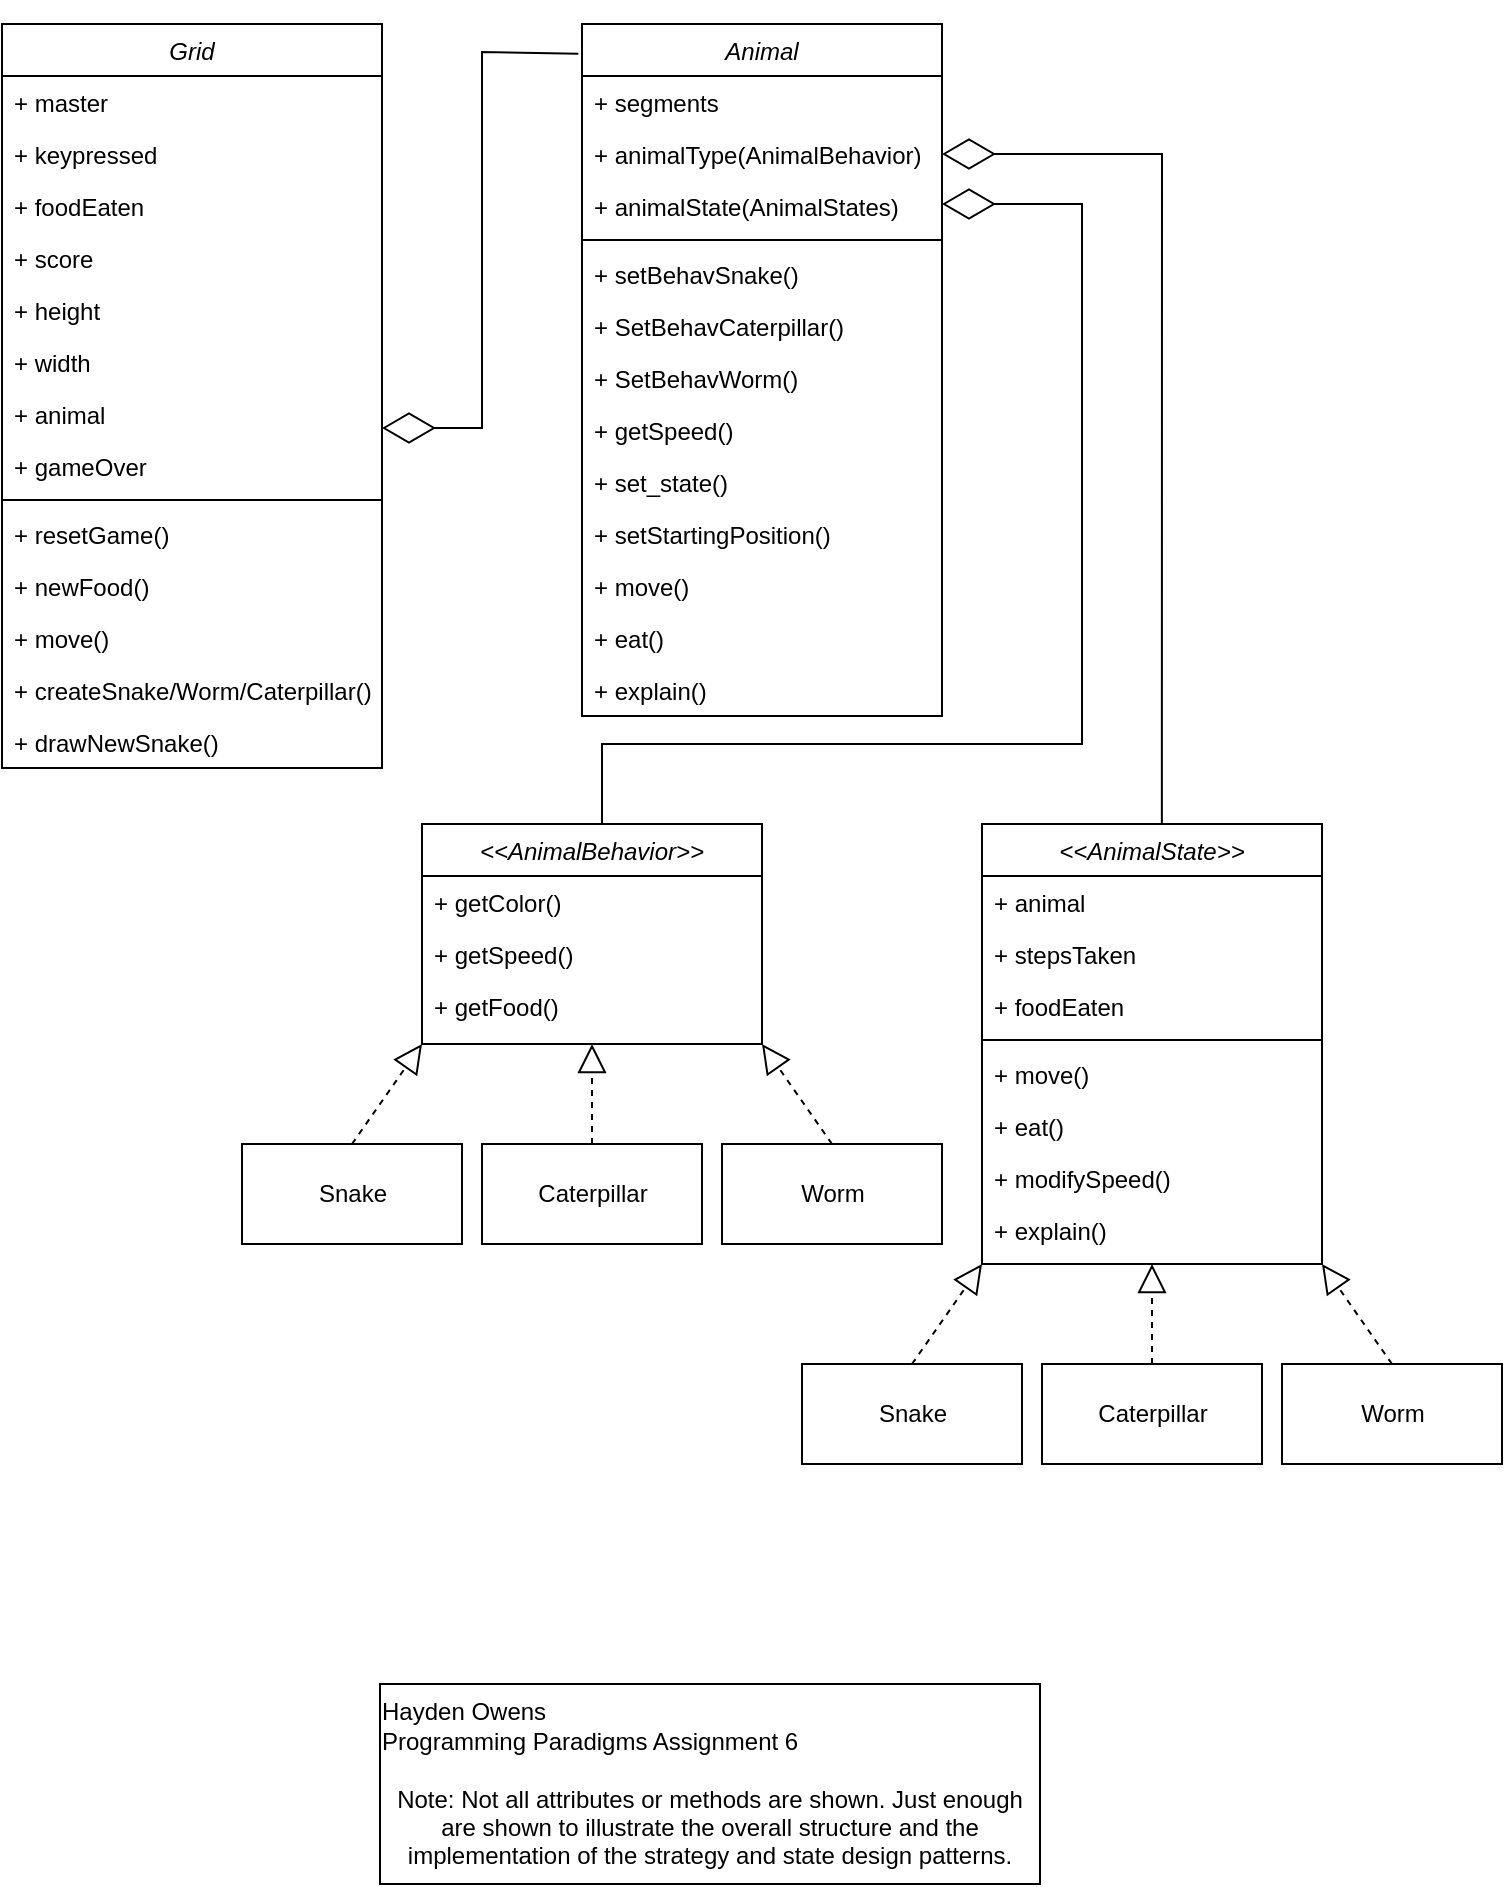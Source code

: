 <mxfile version="16.6.4" type="device"><diagram id="C5RBs43oDa-KdzZeNtuy" name="Page-1"><mxGraphModel dx="1550" dy="844" grid="1" gridSize="10" guides="1" tooltips="1" connect="1" arrows="1" fold="1" page="1" pageScale="1" pageWidth="827" pageHeight="1169" math="0" shadow="0"><root><mxCell id="WIyWlLk6GJQsqaUBKTNV-0"/><mxCell id="WIyWlLk6GJQsqaUBKTNV-1" parent="WIyWlLk6GJQsqaUBKTNV-0"/><mxCell id="zkfFHV4jXpPFQw0GAbJ--0" value="Grid" style="swimlane;fontStyle=2;align=center;verticalAlign=top;childLayout=stackLayout;horizontal=1;startSize=26;horizontalStack=0;resizeParent=1;resizeLast=0;collapsible=1;marginBottom=0;rounded=0;shadow=0;strokeWidth=1;" parent="WIyWlLk6GJQsqaUBKTNV-1" vertex="1"><mxGeometry x="60" y="100" width="190" height="372" as="geometry"><mxRectangle x="230" y="140" width="160" height="26" as="alternateBounds"/></mxGeometry></mxCell><mxCell id="zkfFHV4jXpPFQw0GAbJ--1" value="+ master" style="text;align=left;verticalAlign=top;spacingLeft=4;spacingRight=4;overflow=hidden;rotatable=0;points=[[0,0.5],[1,0.5]];portConstraint=eastwest;" parent="zkfFHV4jXpPFQw0GAbJ--0" vertex="1"><mxGeometry y="26" width="190" height="26" as="geometry"/></mxCell><mxCell id="zkfFHV4jXpPFQw0GAbJ--2" value="+ keypressed" style="text;align=left;verticalAlign=top;spacingLeft=4;spacingRight=4;overflow=hidden;rotatable=0;points=[[0,0.5],[1,0.5]];portConstraint=eastwest;rounded=0;shadow=0;html=0;" parent="zkfFHV4jXpPFQw0GAbJ--0" vertex="1"><mxGeometry y="52" width="190" height="26" as="geometry"/></mxCell><mxCell id="zkfFHV4jXpPFQw0GAbJ--3" value="+ foodEaten" style="text;align=left;verticalAlign=top;spacingLeft=4;spacingRight=4;overflow=hidden;rotatable=0;points=[[0,0.5],[1,0.5]];portConstraint=eastwest;rounded=0;shadow=0;html=0;" parent="zkfFHV4jXpPFQw0GAbJ--0" vertex="1"><mxGeometry y="78" width="190" height="26" as="geometry"/></mxCell><mxCell id="dUR4CV1fEnoXdY1DRjvt-1" value="+ score" style="text;align=left;verticalAlign=top;spacingLeft=4;spacingRight=4;overflow=hidden;rotatable=0;points=[[0,0.5],[1,0.5]];portConstraint=eastwest;rounded=0;shadow=0;html=0;" vertex="1" parent="zkfFHV4jXpPFQw0GAbJ--0"><mxGeometry y="104" width="190" height="26" as="geometry"/></mxCell><mxCell id="dUR4CV1fEnoXdY1DRjvt-2" value="+ height" style="text;align=left;verticalAlign=top;spacingLeft=4;spacingRight=4;overflow=hidden;rotatable=0;points=[[0,0.5],[1,0.5]];portConstraint=eastwest;rounded=0;shadow=0;html=0;" vertex="1" parent="zkfFHV4jXpPFQw0GAbJ--0"><mxGeometry y="130" width="190" height="26" as="geometry"/></mxCell><mxCell id="dUR4CV1fEnoXdY1DRjvt-4" value="+ width" style="text;align=left;verticalAlign=top;spacingLeft=4;spacingRight=4;overflow=hidden;rotatable=0;points=[[0,0.5],[1,0.5]];portConstraint=eastwest;rounded=0;shadow=0;html=0;" vertex="1" parent="zkfFHV4jXpPFQw0GAbJ--0"><mxGeometry y="156" width="190" height="26" as="geometry"/></mxCell><mxCell id="dUR4CV1fEnoXdY1DRjvt-3" value="+ animal" style="text;align=left;verticalAlign=top;spacingLeft=4;spacingRight=4;overflow=hidden;rotatable=0;points=[[0,0.5],[1,0.5]];portConstraint=eastwest;rounded=0;shadow=0;html=0;" vertex="1" parent="zkfFHV4jXpPFQw0GAbJ--0"><mxGeometry y="182" width="190" height="26" as="geometry"/></mxCell><mxCell id="dUR4CV1fEnoXdY1DRjvt-5" value="+ gameOver" style="text;align=left;verticalAlign=top;spacingLeft=4;spacingRight=4;overflow=hidden;rotatable=0;points=[[0,0.5],[1,0.5]];portConstraint=eastwest;rounded=0;shadow=0;html=0;" vertex="1" parent="zkfFHV4jXpPFQw0GAbJ--0"><mxGeometry y="208" width="190" height="26" as="geometry"/></mxCell><mxCell id="zkfFHV4jXpPFQw0GAbJ--4" value="" style="line;html=1;strokeWidth=1;align=left;verticalAlign=middle;spacingTop=-1;spacingLeft=3;spacingRight=3;rotatable=0;labelPosition=right;points=[];portConstraint=eastwest;" parent="zkfFHV4jXpPFQw0GAbJ--0" vertex="1"><mxGeometry y="234" width="190" height="8" as="geometry"/></mxCell><mxCell id="dUR4CV1fEnoXdY1DRjvt-9" value="+ resetGame()" style="text;align=left;verticalAlign=top;spacingLeft=4;spacingRight=4;overflow=hidden;rotatable=0;points=[[0,0.5],[1,0.5]];portConstraint=eastwest;" vertex="1" parent="zkfFHV4jXpPFQw0GAbJ--0"><mxGeometry y="242" width="190" height="26" as="geometry"/></mxCell><mxCell id="dUR4CV1fEnoXdY1DRjvt-8" value="+ newFood()" style="text;align=left;verticalAlign=top;spacingLeft=4;spacingRight=4;overflow=hidden;rotatable=0;points=[[0,0.5],[1,0.5]];portConstraint=eastwest;" vertex="1" parent="zkfFHV4jXpPFQw0GAbJ--0"><mxGeometry y="268" width="190" height="26" as="geometry"/></mxCell><mxCell id="dUR4CV1fEnoXdY1DRjvt-6" value="+ move()" style="text;align=left;verticalAlign=top;spacingLeft=4;spacingRight=4;overflow=hidden;rotatable=0;points=[[0,0.5],[1,0.5]];portConstraint=eastwest;" vertex="1" parent="zkfFHV4jXpPFQw0GAbJ--0"><mxGeometry y="294" width="190" height="26" as="geometry"/></mxCell><mxCell id="dUR4CV1fEnoXdY1DRjvt-7" value="+ createSnake/Worm/Caterpillar()" style="text;align=left;verticalAlign=top;spacingLeft=4;spacingRight=4;overflow=hidden;rotatable=0;points=[[0,0.5],[1,0.5]];portConstraint=eastwest;" vertex="1" parent="zkfFHV4jXpPFQw0GAbJ--0"><mxGeometry y="320" width="190" height="26" as="geometry"/></mxCell><mxCell id="zkfFHV4jXpPFQw0GAbJ--5" value="+ drawNewSnake()" style="text;align=left;verticalAlign=top;spacingLeft=4;spacingRight=4;overflow=hidden;rotatable=0;points=[[0,0.5],[1,0.5]];portConstraint=eastwest;" parent="zkfFHV4jXpPFQw0GAbJ--0" vertex="1"><mxGeometry y="346" width="190" height="26" as="geometry"/></mxCell><mxCell id="dUR4CV1fEnoXdY1DRjvt-10" value="Animal" style="swimlane;fontStyle=2;align=center;verticalAlign=top;childLayout=stackLayout;horizontal=1;startSize=26;horizontalStack=0;resizeParent=1;resizeLast=0;collapsible=1;marginBottom=0;rounded=0;shadow=0;strokeWidth=1;" vertex="1" parent="WIyWlLk6GJQsqaUBKTNV-1"><mxGeometry x="350" y="100" width="180" height="346" as="geometry"><mxRectangle x="230" y="140" width="160" height="26" as="alternateBounds"/></mxGeometry></mxCell><mxCell id="dUR4CV1fEnoXdY1DRjvt-11" value="+ segments" style="text;align=left;verticalAlign=top;spacingLeft=4;spacingRight=4;overflow=hidden;rotatable=0;points=[[0,0.5],[1,0.5]];portConstraint=eastwest;" vertex="1" parent="dUR4CV1fEnoXdY1DRjvt-10"><mxGeometry y="26" width="180" height="26" as="geometry"/></mxCell><mxCell id="dUR4CV1fEnoXdY1DRjvt-12" value="+ animalType(AnimalBehavior)" style="text;align=left;verticalAlign=top;spacingLeft=4;spacingRight=4;overflow=hidden;rotatable=0;points=[[0,0.5],[1,0.5]];portConstraint=eastwest;rounded=0;shadow=0;html=0;" vertex="1" parent="dUR4CV1fEnoXdY1DRjvt-10"><mxGeometry y="52" width="180" height="26" as="geometry"/></mxCell><mxCell id="dUR4CV1fEnoXdY1DRjvt-13" value="+ animalState(AnimalStates)" style="text;align=left;verticalAlign=top;spacingLeft=4;spacingRight=4;overflow=hidden;rotatable=0;points=[[0,0.5],[1,0.5]];portConstraint=eastwest;rounded=0;shadow=0;html=0;" vertex="1" parent="dUR4CV1fEnoXdY1DRjvt-10"><mxGeometry y="78" width="180" height="26" as="geometry"/></mxCell><mxCell id="dUR4CV1fEnoXdY1DRjvt-19" value="" style="line;html=1;strokeWidth=1;align=left;verticalAlign=middle;spacingTop=-1;spacingLeft=3;spacingRight=3;rotatable=0;labelPosition=right;points=[];portConstraint=eastwest;" vertex="1" parent="dUR4CV1fEnoXdY1DRjvt-10"><mxGeometry y="104" width="180" height="8" as="geometry"/></mxCell><mxCell id="dUR4CV1fEnoXdY1DRjvt-20" value="+ setBehavSnake()" style="text;align=left;verticalAlign=top;spacingLeft=4;spacingRight=4;overflow=hidden;rotatable=0;points=[[0,0.5],[1,0.5]];portConstraint=eastwest;" vertex="1" parent="dUR4CV1fEnoXdY1DRjvt-10"><mxGeometry y="112" width="180" height="26" as="geometry"/></mxCell><mxCell id="dUR4CV1fEnoXdY1DRjvt-21" value="+ SetBehavCaterpillar()" style="text;align=left;verticalAlign=top;spacingLeft=4;spacingRight=4;overflow=hidden;rotatable=0;points=[[0,0.5],[1,0.5]];portConstraint=eastwest;" vertex="1" parent="dUR4CV1fEnoXdY1DRjvt-10"><mxGeometry y="138" width="180" height="26" as="geometry"/></mxCell><mxCell id="dUR4CV1fEnoXdY1DRjvt-22" value="+ SetBehavWorm()" style="text;align=left;verticalAlign=top;spacingLeft=4;spacingRight=4;overflow=hidden;rotatable=0;points=[[0,0.5],[1,0.5]];portConstraint=eastwest;" vertex="1" parent="dUR4CV1fEnoXdY1DRjvt-10"><mxGeometry y="164" width="180" height="26" as="geometry"/></mxCell><mxCell id="dUR4CV1fEnoXdY1DRjvt-71" value="+ getSpeed()" style="text;align=left;verticalAlign=top;spacingLeft=4;spacingRight=4;overflow=hidden;rotatable=0;points=[[0,0.5],[1,0.5]];portConstraint=eastwest;" vertex="1" parent="dUR4CV1fEnoXdY1DRjvt-10"><mxGeometry y="190" width="180" height="26" as="geometry"/></mxCell><mxCell id="dUR4CV1fEnoXdY1DRjvt-23" value="+ set_state()" style="text;align=left;verticalAlign=top;spacingLeft=4;spacingRight=4;overflow=hidden;rotatable=0;points=[[0,0.5],[1,0.5]];portConstraint=eastwest;" vertex="1" parent="dUR4CV1fEnoXdY1DRjvt-10"><mxGeometry y="216" width="180" height="26" as="geometry"/></mxCell><mxCell id="dUR4CV1fEnoXdY1DRjvt-24" value="+ setStartingPosition()" style="text;align=left;verticalAlign=top;spacingLeft=4;spacingRight=4;overflow=hidden;rotatable=0;points=[[0,0.5],[1,0.5]];portConstraint=eastwest;" vertex="1" parent="dUR4CV1fEnoXdY1DRjvt-10"><mxGeometry y="242" width="180" height="26" as="geometry"/></mxCell><mxCell id="dUR4CV1fEnoXdY1DRjvt-31" value="+ move()" style="text;align=left;verticalAlign=top;spacingLeft=4;spacingRight=4;overflow=hidden;rotatable=0;points=[[0,0.5],[1,0.5]];portConstraint=eastwest;" vertex="1" parent="dUR4CV1fEnoXdY1DRjvt-10"><mxGeometry y="268" width="180" height="26" as="geometry"/></mxCell><mxCell id="dUR4CV1fEnoXdY1DRjvt-32" value="+ eat()" style="text;align=left;verticalAlign=top;spacingLeft=4;spacingRight=4;overflow=hidden;rotatable=0;points=[[0,0.5],[1,0.5]];portConstraint=eastwest;" vertex="1" parent="dUR4CV1fEnoXdY1DRjvt-10"><mxGeometry y="294" width="180" height="26" as="geometry"/></mxCell><mxCell id="dUR4CV1fEnoXdY1DRjvt-33" value="+ explain()" style="text;align=left;verticalAlign=top;spacingLeft=4;spacingRight=4;overflow=hidden;rotatable=0;points=[[0,0.5],[1,0.5]];portConstraint=eastwest;" vertex="1" parent="dUR4CV1fEnoXdY1DRjvt-10"><mxGeometry y="320" width="180" height="26" as="geometry"/></mxCell><mxCell id="dUR4CV1fEnoXdY1DRjvt-30" value="" style="endArrow=diamondThin;endFill=0;endSize=24;html=1;rounded=0;jumpStyle=none;exitX=-0.01;exitY=0.043;exitDx=0;exitDy=0;exitPerimeter=0;startSize=6;" edge="1" parent="WIyWlLk6GJQsqaUBKTNV-1" source="dUR4CV1fEnoXdY1DRjvt-10"><mxGeometry width="160" relative="1" as="geometry"><mxPoint x="330" y="114" as="sourcePoint"/><mxPoint x="250" y="302" as="targetPoint"/><Array as="points"><mxPoint x="300" y="114"/><mxPoint x="300" y="302"/></Array></mxGeometry></mxCell><mxCell id="dUR4CV1fEnoXdY1DRjvt-34" value="" style="endArrow=diamondThin;endFill=0;endSize=24;html=1;rounded=0;jumpStyle=none;entryX=1;entryY=0.5;entryDx=0;entryDy=0;exitX=0.529;exitY=0.03;exitDx=0;exitDy=0;exitPerimeter=0;" edge="1" parent="WIyWlLk6GJQsqaUBKTNV-1" source="dUR4CV1fEnoXdY1DRjvt-49" target="dUR4CV1fEnoXdY1DRjvt-12"><mxGeometry width="160" relative="1" as="geometry"><mxPoint x="640" y="490" as="sourcePoint"/><mxPoint x="710" y="120" as="targetPoint"/><Array as="points"><mxPoint x="640" y="165"/></Array></mxGeometry></mxCell><mxCell id="dUR4CV1fEnoXdY1DRjvt-35" value="" style="endArrow=diamondThin;endFill=0;endSize=24;html=1;rounded=0;jumpStyle=none;" edge="1" parent="WIyWlLk6GJQsqaUBKTNV-1"><mxGeometry width="160" relative="1" as="geometry"><mxPoint x="360" y="500" as="sourcePoint"/><mxPoint x="530" y="190" as="targetPoint"/><Array as="points"><mxPoint x="360" y="460"/><mxPoint x="600" y="460"/><mxPoint x="600" y="190"/></Array></mxGeometry></mxCell><mxCell id="dUR4CV1fEnoXdY1DRjvt-36" value="&lt;&lt;AnimalBehavior&gt;&gt;" style="swimlane;fontStyle=2;align=center;verticalAlign=top;childLayout=stackLayout;horizontal=1;startSize=26;horizontalStack=0;resizeParent=1;resizeLast=0;collapsible=1;marginBottom=0;rounded=0;shadow=0;strokeWidth=1;" vertex="1" parent="WIyWlLk6GJQsqaUBKTNV-1"><mxGeometry x="270" y="500" width="170" height="110" as="geometry"><mxRectangle x="230" y="140" width="160" height="26" as="alternateBounds"/></mxGeometry></mxCell><mxCell id="dUR4CV1fEnoXdY1DRjvt-47" value="+ getColor()" style="text;align=left;verticalAlign=top;spacingLeft=4;spacingRight=4;overflow=hidden;rotatable=0;points=[[0,0.5],[1,0.5]];portConstraint=eastwest;" vertex="1" parent="dUR4CV1fEnoXdY1DRjvt-36"><mxGeometry y="26" width="170" height="26" as="geometry"/></mxCell><mxCell id="dUR4CV1fEnoXdY1DRjvt-48" value="+ getSpeed()" style="text;align=left;verticalAlign=top;spacingLeft=4;spacingRight=4;overflow=hidden;rotatable=0;points=[[0,0.5],[1,0.5]];portConstraint=eastwest;" vertex="1" parent="dUR4CV1fEnoXdY1DRjvt-36"><mxGeometry y="52" width="170" height="26" as="geometry"/></mxCell><mxCell id="dUR4CV1fEnoXdY1DRjvt-62" value="+ getFood()" style="text;align=left;verticalAlign=top;spacingLeft=4;spacingRight=4;overflow=hidden;rotatable=0;points=[[0,0.5],[1,0.5]];portConstraint=eastwest;" vertex="1" parent="dUR4CV1fEnoXdY1DRjvt-36"><mxGeometry y="78" width="170" height="26" as="geometry"/></mxCell><mxCell id="dUR4CV1fEnoXdY1DRjvt-49" value="&lt;&lt;AnimalState&gt;&gt;" style="swimlane;fontStyle=2;align=center;verticalAlign=top;childLayout=stackLayout;horizontal=1;startSize=26;horizontalStack=0;resizeParent=1;resizeLast=0;collapsible=1;marginBottom=0;rounded=0;shadow=0;strokeWidth=1;" vertex="1" parent="WIyWlLk6GJQsqaUBKTNV-1"><mxGeometry x="550" y="500" width="170" height="220" as="geometry"><mxRectangle x="230" y="140" width="160" height="26" as="alternateBounds"/></mxGeometry></mxCell><mxCell id="dUR4CV1fEnoXdY1DRjvt-50" value="+ animal" style="text;align=left;verticalAlign=top;spacingLeft=4;spacingRight=4;overflow=hidden;rotatable=0;points=[[0,0.5],[1,0.5]];portConstraint=eastwest;" vertex="1" parent="dUR4CV1fEnoXdY1DRjvt-49"><mxGeometry y="26" width="170" height="26" as="geometry"/></mxCell><mxCell id="dUR4CV1fEnoXdY1DRjvt-51" value="+ stepsTaken" style="text;align=left;verticalAlign=top;spacingLeft=4;spacingRight=4;overflow=hidden;rotatable=0;points=[[0,0.5],[1,0.5]];portConstraint=eastwest;rounded=0;shadow=0;html=0;" vertex="1" parent="dUR4CV1fEnoXdY1DRjvt-49"><mxGeometry y="52" width="170" height="26" as="geometry"/></mxCell><mxCell id="dUR4CV1fEnoXdY1DRjvt-52" value="+ foodEaten" style="text;align=left;verticalAlign=top;spacingLeft=4;spacingRight=4;overflow=hidden;rotatable=0;points=[[0,0.5],[1,0.5]];portConstraint=eastwest;rounded=0;shadow=0;html=0;" vertex="1" parent="dUR4CV1fEnoXdY1DRjvt-49"><mxGeometry y="78" width="170" height="26" as="geometry"/></mxCell><mxCell id="dUR4CV1fEnoXdY1DRjvt-53" value="" style="line;html=1;strokeWidth=1;align=left;verticalAlign=middle;spacingTop=-1;spacingLeft=3;spacingRight=3;rotatable=0;labelPosition=right;points=[];portConstraint=eastwest;" vertex="1" parent="dUR4CV1fEnoXdY1DRjvt-49"><mxGeometry y="104" width="170" height="8" as="geometry"/></mxCell><mxCell id="dUR4CV1fEnoXdY1DRjvt-54" value="+ move()" style="text;align=left;verticalAlign=top;spacingLeft=4;spacingRight=4;overflow=hidden;rotatable=0;points=[[0,0.5],[1,0.5]];portConstraint=eastwest;" vertex="1" parent="dUR4CV1fEnoXdY1DRjvt-49"><mxGeometry y="112" width="170" height="26" as="geometry"/></mxCell><mxCell id="dUR4CV1fEnoXdY1DRjvt-55" value="+ eat()" style="text;align=left;verticalAlign=top;spacingLeft=4;spacingRight=4;overflow=hidden;rotatable=0;points=[[0,0.5],[1,0.5]];portConstraint=eastwest;" vertex="1" parent="dUR4CV1fEnoXdY1DRjvt-49"><mxGeometry y="138" width="170" height="26" as="geometry"/></mxCell><mxCell id="dUR4CV1fEnoXdY1DRjvt-56" value="+ modifySpeed()" style="text;align=left;verticalAlign=top;spacingLeft=4;spacingRight=4;overflow=hidden;rotatable=0;points=[[0,0.5],[1,0.5]];portConstraint=eastwest;" vertex="1" parent="dUR4CV1fEnoXdY1DRjvt-49"><mxGeometry y="164" width="170" height="26" as="geometry"/></mxCell><mxCell id="dUR4CV1fEnoXdY1DRjvt-57" value="+ explain()" style="text;align=left;verticalAlign=top;spacingLeft=4;spacingRight=4;overflow=hidden;rotatable=0;points=[[0,0.5],[1,0.5]];portConstraint=eastwest;" vertex="1" parent="dUR4CV1fEnoXdY1DRjvt-49"><mxGeometry y="190" width="170" height="26" as="geometry"/></mxCell><mxCell id="dUR4CV1fEnoXdY1DRjvt-65" value="Snake" style="html=1;" vertex="1" parent="WIyWlLk6GJQsqaUBKTNV-1"><mxGeometry x="180" y="660" width="110" height="50" as="geometry"/></mxCell><mxCell id="dUR4CV1fEnoXdY1DRjvt-66" value="Caterpillar" style="html=1;" vertex="1" parent="WIyWlLk6GJQsqaUBKTNV-1"><mxGeometry x="300" y="660" width="110" height="50" as="geometry"/></mxCell><mxCell id="dUR4CV1fEnoXdY1DRjvt-67" value="Worm" style="html=1;" vertex="1" parent="WIyWlLk6GJQsqaUBKTNV-1"><mxGeometry x="420" y="660" width="110" height="50" as="geometry"/></mxCell><mxCell id="dUR4CV1fEnoXdY1DRjvt-68" value="" style="endArrow=block;dashed=1;endFill=0;endSize=12;html=1;rounded=0;jumpStyle=none;exitX=0.5;exitY=0;exitDx=0;exitDy=0;" edge="1" parent="WIyWlLk6GJQsqaUBKTNV-1" source="dUR4CV1fEnoXdY1DRjvt-65"><mxGeometry width="160" relative="1" as="geometry"><mxPoint x="260" y="420" as="sourcePoint"/><mxPoint x="270" y="610" as="targetPoint"/></mxGeometry></mxCell><mxCell id="dUR4CV1fEnoXdY1DRjvt-69" value="" style="endArrow=block;dashed=1;endFill=0;endSize=12;html=1;rounded=0;jumpStyle=none;exitX=0.5;exitY=0;exitDx=0;exitDy=0;entryX=0.5;entryY=1;entryDx=0;entryDy=0;" edge="1" parent="WIyWlLk6GJQsqaUBKTNV-1" source="dUR4CV1fEnoXdY1DRjvt-66" target="dUR4CV1fEnoXdY1DRjvt-36"><mxGeometry width="160" relative="1" as="geometry"><mxPoint x="245" y="670" as="sourcePoint"/><mxPoint x="280" y="620" as="targetPoint"/></mxGeometry></mxCell><mxCell id="dUR4CV1fEnoXdY1DRjvt-70" value="" style="endArrow=block;dashed=1;endFill=0;endSize=12;html=1;rounded=0;jumpStyle=none;exitX=0.5;exitY=0;exitDx=0;exitDy=0;entryX=1;entryY=1;entryDx=0;entryDy=0;" edge="1" parent="WIyWlLk6GJQsqaUBKTNV-1" source="dUR4CV1fEnoXdY1DRjvt-67" target="dUR4CV1fEnoXdY1DRjvt-36"><mxGeometry width="160" relative="1" as="geometry"><mxPoint x="365" y="670" as="sourcePoint"/><mxPoint x="365" y="620" as="targetPoint"/></mxGeometry></mxCell><mxCell id="dUR4CV1fEnoXdY1DRjvt-72" value="Caterpillar" style="html=1;" vertex="1" parent="WIyWlLk6GJQsqaUBKTNV-1"><mxGeometry x="580" y="770" width="110" height="50" as="geometry"/></mxCell><mxCell id="dUR4CV1fEnoXdY1DRjvt-73" value="Worm" style="html=1;" vertex="1" parent="WIyWlLk6GJQsqaUBKTNV-1"><mxGeometry x="700" y="770" width="110" height="50" as="geometry"/></mxCell><mxCell id="dUR4CV1fEnoXdY1DRjvt-74" value="Snake" style="html=1;" vertex="1" parent="WIyWlLk6GJQsqaUBKTNV-1"><mxGeometry x="460" y="770" width="110" height="50" as="geometry"/></mxCell><mxCell id="dUR4CV1fEnoXdY1DRjvt-75" value="" style="endArrow=block;dashed=1;endFill=0;endSize=12;html=1;rounded=0;jumpStyle=none;exitX=0.5;exitY=0;exitDx=0;exitDy=0;entryX=0;entryY=1;entryDx=0;entryDy=0;" edge="1" parent="WIyWlLk6GJQsqaUBKTNV-1" source="dUR4CV1fEnoXdY1DRjvt-74" target="dUR4CV1fEnoXdY1DRjvt-49"><mxGeometry width="160" relative="1" as="geometry"><mxPoint x="485" y="670" as="sourcePoint"/><mxPoint x="450" y="620" as="targetPoint"/></mxGeometry></mxCell><mxCell id="dUR4CV1fEnoXdY1DRjvt-76" value="" style="endArrow=block;dashed=1;endFill=0;endSize=12;html=1;rounded=0;jumpStyle=none;exitX=0.5;exitY=0;exitDx=0;exitDy=0;entryX=0.5;entryY=1;entryDx=0;entryDy=0;" edge="1" parent="WIyWlLk6GJQsqaUBKTNV-1" source="dUR4CV1fEnoXdY1DRjvt-72" target="dUR4CV1fEnoXdY1DRjvt-49"><mxGeometry width="160" relative="1" as="geometry"><mxPoint x="495" y="680" as="sourcePoint"/><mxPoint x="460" y="630" as="targetPoint"/></mxGeometry></mxCell><mxCell id="dUR4CV1fEnoXdY1DRjvt-77" value="" style="endArrow=block;dashed=1;endFill=0;endSize=12;html=1;rounded=0;jumpStyle=none;exitX=0.5;exitY=0;exitDx=0;exitDy=0;entryX=1;entryY=1;entryDx=0;entryDy=0;" edge="1" parent="WIyWlLk6GJQsqaUBKTNV-1" source="dUR4CV1fEnoXdY1DRjvt-73" target="dUR4CV1fEnoXdY1DRjvt-49"><mxGeometry width="160" relative="1" as="geometry"><mxPoint x="505" y="690" as="sourcePoint"/><mxPoint x="470" y="640" as="targetPoint"/></mxGeometry></mxCell><mxCell id="dUR4CV1fEnoXdY1DRjvt-78" value="&lt;div style=&quot;text-align: left&quot;&gt;&lt;span&gt;Hayden Owens&lt;/span&gt;&lt;/div&gt;&lt;div style=&quot;text-align: left&quot;&gt;&lt;span&gt;Programming Paradigms Assignment 6&lt;/span&gt;&lt;/div&gt;&lt;div style=&quot;text-align: left&quot;&gt;&lt;span&gt;&lt;br&gt;&lt;/span&gt;&lt;/div&gt;Note: Not all attributes or methods are shown. Just enough are shown to illustrate the overall structure and the implementation of the strategy and state design patterns." style="rounded=0;whiteSpace=wrap;html=1;" vertex="1" parent="WIyWlLk6GJQsqaUBKTNV-1"><mxGeometry x="249" y="930" width="330" height="100" as="geometry"/></mxCell></root></mxGraphModel></diagram></mxfile>